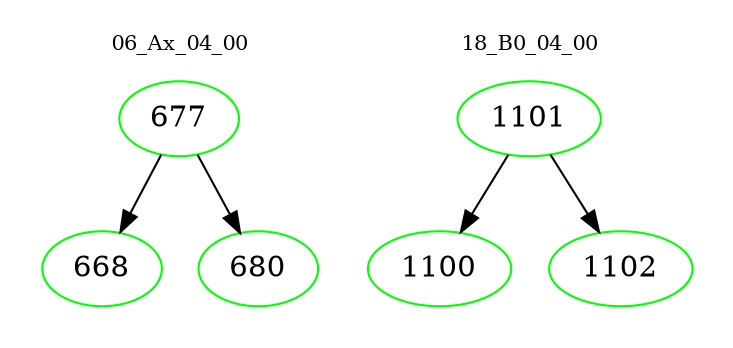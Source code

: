 digraph{
subgraph cluster_0 {
color = white
label = "06_Ax_04_00";
fontsize=10;
T0_677 [label="677", color="green"]
T0_677 -> T0_668 [color="black"]
T0_668 [label="668", color="green"]
T0_677 -> T0_680 [color="black"]
T0_680 [label="680", color="green"]
}
subgraph cluster_1 {
color = white
label = "18_B0_04_00";
fontsize=10;
T1_1101 [label="1101", color="green"]
T1_1101 -> T1_1100 [color="black"]
T1_1100 [label="1100", color="green"]
T1_1101 -> T1_1102 [color="black"]
T1_1102 [label="1102", color="green"]
}
}
